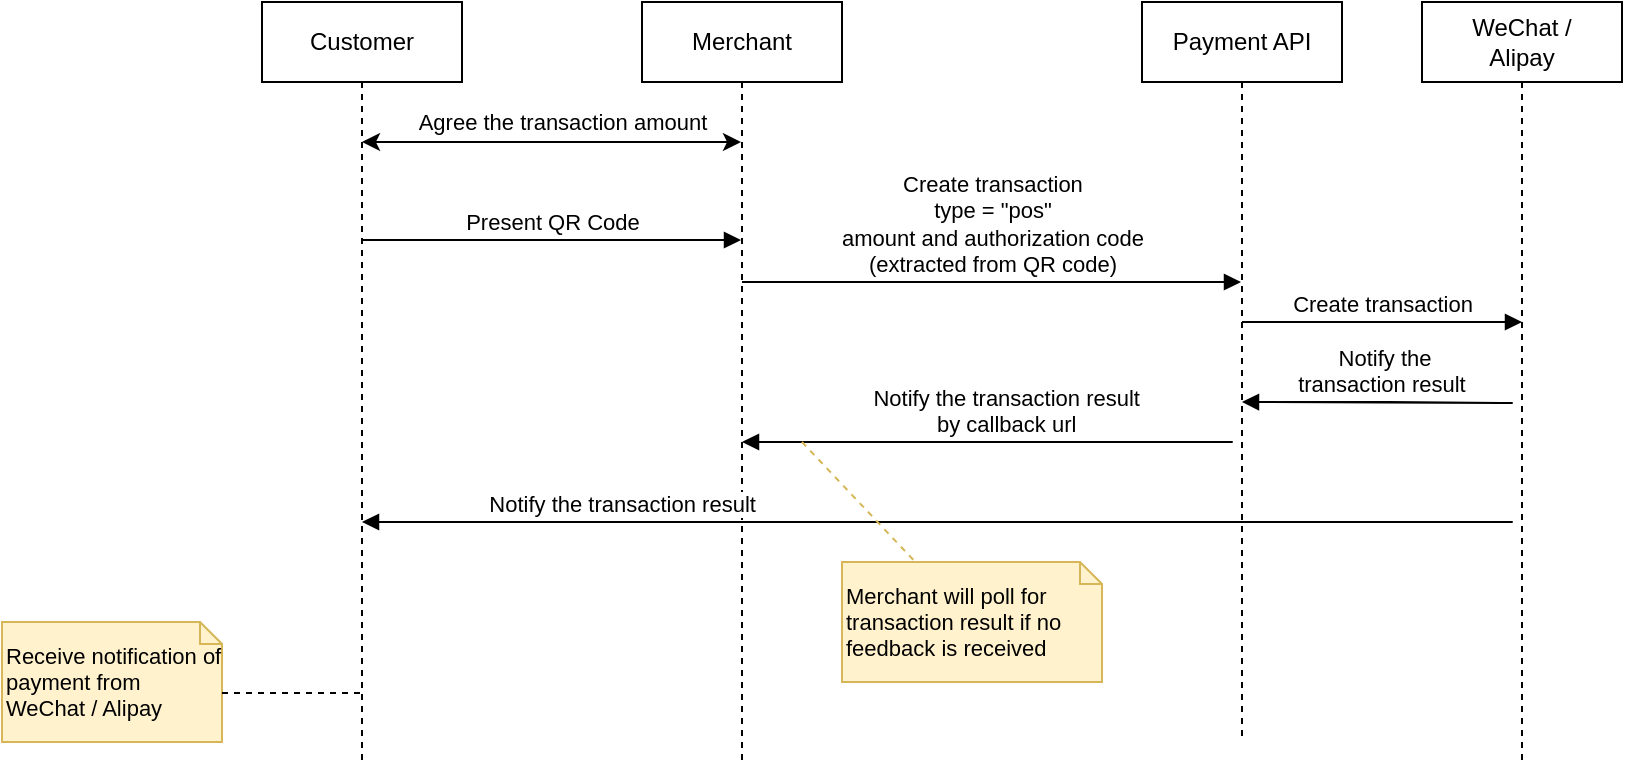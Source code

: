 <mxfile version="10.8.9" type="github"><diagram id="G8zJHlc3mpMMRuSSr7US" name="Customer Present QR Code"><mxGraphModel dx="870" dy="513" grid="1" gridSize="10" guides="1" tooltips="1" connect="1" arrows="1" fold="1" page="1" pageScale="1" pageWidth="850" pageHeight="1100" math="0" shadow="0"><root><mxCell id="0"/><mxCell id="1" parent="0"/><mxCell id="5Rms9vHx2ttxSU3Xt0zA-1" value="Customer" style="shape=umlLifeline;perimeter=lifelinePerimeter;whiteSpace=wrap;html=1;container=1;collapsible=0;recursiveResize=0;outlineConnect=0;" vertex="1" parent="1"><mxGeometry x="180" y="80" width="100" height="380" as="geometry"/></mxCell><mxCell id="5Rms9vHx2ttxSU3Xt0zA-2" value="Merchant" style="shape=umlLifeline;perimeter=lifelinePerimeter;whiteSpace=wrap;html=1;container=1;collapsible=0;recursiveResize=0;outlineConnect=0;" vertex="1" parent="1"><mxGeometry x="370" y="80" width="100" height="380" as="geometry"/></mxCell><mxCell id="5Rms9vHx2ttxSU3Xt0zA-3" value="Payment API" style="shape=umlLifeline;perimeter=lifelinePerimeter;whiteSpace=wrap;html=1;container=1;collapsible=0;recursiveResize=0;outlineConnect=0;" vertex="1" parent="1"><mxGeometry x="620" y="80" width="100" height="370" as="geometry"/></mxCell><mxCell id="5Rms9vHx2ttxSU3Xt0zA-4" value="Present QR Code" style="html=1;verticalAlign=bottom;endArrow=block;" edge="1" parent="1"><mxGeometry width="80" relative="1" as="geometry"><mxPoint x="229.5" y="199" as="sourcePoint"/><mxPoint x="419.5" y="199" as="targetPoint"/><Array as="points"><mxPoint x="300" y="199"/></Array></mxGeometry></mxCell><mxCell id="5Rms9vHx2ttxSU3Xt0zA-6" value="Create transaction&lt;br&gt;type = &quot;pos&quot;&lt;br&gt;amount&amp;nbsp;and authorization code &lt;br&gt;(extracted from QR code)&lt;br&gt;" style="html=1;verticalAlign=bottom;endArrow=block;" edge="1" parent="1" target="5Rms9vHx2ttxSU3Xt0zA-3"><mxGeometry width="80" relative="1" as="geometry"><mxPoint x="420" y="220" as="sourcePoint"/><mxPoint x="599.5" y="220" as="targetPoint"/><Array as="points"><mxPoint x="420" y="220"/></Array></mxGeometry></mxCell><mxCell id="5Rms9vHx2ttxSU3Xt0zA-15" value="Receive notification of payment from WeChat / Alipay" style="shape=note;whiteSpace=wrap;html=1;size=11;verticalAlign=top;align=left;spacingTop=4;fontSize=11;fillColor=#fff2cc;strokeColor=#d6b656;" vertex="1" parent="1"><mxGeometry x="50" y="390" width="110" height="60" as="geometry"/></mxCell><mxCell id="5Rms9vHx2ttxSU3Xt0zA-16" value="" style="endArrow=none;dashed=1;html=1;fontSize=11;exitX=0;exitY=0;exitDx=110;exitDy=35.5;exitPerimeter=0;" edge="1" parent="1" source="5Rms9vHx2ttxSU3Xt0zA-15" target="5Rms9vHx2ttxSU3Xt0zA-1"><mxGeometry width="50" height="50" relative="1" as="geometry"><mxPoint x="260" y="410" as="sourcePoint"/><mxPoint x="310" y="360" as="targetPoint"/></mxGeometry></mxCell><mxCell id="37hjQfcatKofUfimzw6z-1" value="WeChat / &lt;br&gt;Alipay" style="shape=umlLifeline;perimeter=lifelinePerimeter;whiteSpace=wrap;html=1;container=1;collapsible=0;recursiveResize=0;outlineConnect=0;" vertex="1" parent="1"><mxGeometry x="760" y="80" width="100" height="380" as="geometry"/></mxCell><mxCell id="37hjQfcatKofUfimzw6z-2" value="Create transaction&lt;br&gt;" style="html=1;verticalAlign=bottom;endArrow=block;" edge="1" parent="1"><mxGeometry width="80" relative="1" as="geometry"><mxPoint x="670" y="240" as="sourcePoint"/><mxPoint x="810" y="240" as="targetPoint"/><Array as="points"><mxPoint x="670" y="240"/></Array></mxGeometry></mxCell><mxCell id="Knkhg1sgML_DF7zbGIer-1" value="Notify the transaction result &lt;br&gt;&lt;div style=&quot;text-align: center&quot;&gt;by callback url&lt;/div&gt;" style="html=1;verticalAlign=bottom;endArrow=block;align=right;" edge="1" parent="1"><mxGeometry width="80" relative="1" as="geometry"><mxPoint x="519.5" y="300" as="sourcePoint"/><mxPoint x="420" y="300" as="targetPoint"/><Array as="points"><mxPoint x="670" y="300"/></Array></mxGeometry></mxCell><mxCell id="Knkhg1sgML_DF7zbGIer-2" value="Notify the &lt;br&gt;&lt;div style=&quot;text-align: center&quot;&gt;transaction&amp;nbsp;&lt;span style=&quot;text-align: center&quot;&gt;result&amp;nbsp;&lt;/span&gt;&lt;/div&gt;" style="html=1;verticalAlign=bottom;endArrow=block;align=center;" edge="1" parent="1"><mxGeometry x="-0.612" width="80" relative="1" as="geometry"><mxPoint x="689.5" y="280" as="sourcePoint"/><mxPoint x="670" y="280" as="targetPoint"/><Array as="points"><mxPoint x="810" y="280.5"/></Array><mxPoint x="1" as="offset"/></mxGeometry></mxCell><mxCell id="Knkhg1sgML_DF7zbGIer-3" value="Notify the transaction result&amp;nbsp;&lt;br&gt;" style="html=1;verticalAlign=bottom;endArrow=block;align=right;" edge="1" parent="1"><mxGeometry x="-0.81" width="80" relative="1" as="geometry"><mxPoint x="329.5" y="340" as="sourcePoint"/><mxPoint x="230" y="340" as="targetPoint"/><Array as="points"><mxPoint x="810" y="340"/></Array><mxPoint x="1" as="offset"/></mxGeometry></mxCell><mxCell id="Knkhg1sgML_DF7zbGIer-4" value="Agree the transaction amount" style="endArrow=classic;startArrow=classic;html=1;fontSize=11;align=center;" edge="1" parent="1" target="5Rms9vHx2ttxSU3Xt0zA-2"><mxGeometry x="0.055" y="10" width="50" height="50" relative="1" as="geometry"><mxPoint x="230" y="150" as="sourcePoint"/><mxPoint x="320" y="150" as="targetPoint"/><mxPoint as="offset"/></mxGeometry></mxCell><mxCell id="vGBI-vjvbpYIqX1knN4z-1" value="Merchant will poll for transaction result if no feedback is received" style="shape=note;whiteSpace=wrap;html=1;size=11;verticalAlign=top;align=left;spacingTop=4;fontSize=11;fillColor=#fff2cc;strokeColor=#d6b656;" vertex="1" parent="1"><mxGeometry x="470" y="360" width="130" height="60" as="geometry"/></mxCell><mxCell id="HQrYGmp9EkEBPgmHFyQC-1" value="" style="endArrow=none;dashed=1;html=1;fontSize=11;fillColor=#fff2cc;strokeColor=#d6b656;" edge="1" parent="1" target="vGBI-vjvbpYIqX1knN4z-1"><mxGeometry width="50" height="50" relative="1" as="geometry"><mxPoint x="450" y="300" as="sourcePoint"/><mxPoint x="539.688" y="505" as="targetPoint"/></mxGeometry></mxCell></root></mxGraphModel></diagram><diagram name="Customer Scan QR Code" id="6vLh-O7c04JKOWKTYj5F"><mxGraphModel dx="870" dy="513" grid="1" gridSize="10" guides="1" tooltips="1" connect="1" arrows="1" fold="1" page="1" pageScale="1" pageWidth="850" pageHeight="1100" math="0" shadow="0"><root><mxCell id="kIB1U62TPxkfSwIWkqos-0"/><mxCell id="kIB1U62TPxkfSwIWkqos-1" parent="kIB1U62TPxkfSwIWkqos-0"/><mxCell id="kIB1U62TPxkfSwIWkqos-2" value="Customer" style="shape=umlLifeline;perimeter=lifelinePerimeter;whiteSpace=wrap;html=1;container=1;collapsible=0;recursiveResize=0;outlineConnect=0;" vertex="1" parent="kIB1U62TPxkfSwIWkqos-1"><mxGeometry x="180" y="80" width="100" height="380" as="geometry"/></mxCell><mxCell id="kIB1U62TPxkfSwIWkqos-3" value="Merchant" style="shape=umlLifeline;perimeter=lifelinePerimeter;whiteSpace=wrap;html=1;container=1;collapsible=0;recursiveResize=0;outlineConnect=0;" vertex="1" parent="kIB1U62TPxkfSwIWkqos-1"><mxGeometry x="370" y="80" width="100" height="380" as="geometry"/></mxCell><mxCell id="kIB1U62TPxkfSwIWkqos-4" value="Payment API" style="shape=umlLifeline;perimeter=lifelinePerimeter;whiteSpace=wrap;html=1;container=1;collapsible=0;recursiveResize=0;outlineConnect=0;" vertex="1" parent="kIB1U62TPxkfSwIWkqos-1"><mxGeometry x="620" y="80" width="100" height="380" as="geometry"/></mxCell><mxCell id="kIB1U62TPxkfSwIWkqos-5" value="Scan QR code and&lt;br&gt;authorize payment&lt;br&gt;" style="html=1;verticalAlign=bottom;endArrow=block;" edge="1" parent="kIB1U62TPxkfSwIWkqos-1"><mxGeometry x="-0.705" width="80" relative="1" as="geometry"><mxPoint x="230" y="260" as="sourcePoint"/><mxPoint x="839.5" y="260" as="targetPoint"/><Array as="points"><mxPoint x="300.5" y="260"/></Array><mxPoint as="offset"/></mxGeometry></mxCell><mxCell id="kIB1U62TPxkfSwIWkqos-6" value="Create transaction&lt;br&gt;type = &quot;scan&quot;&lt;br&gt;&amp;nbsp;and amount&amp;nbsp;&lt;br&gt;" style="html=1;verticalAlign=bottom;endArrow=block;" edge="1" parent="kIB1U62TPxkfSwIWkqos-1"><mxGeometry width="80" relative="1" as="geometry"><mxPoint x="420" y="164" as="sourcePoint"/><mxPoint x="669.5" y="164" as="targetPoint"/><Array as="points"><mxPoint x="420" y="164"/></Array></mxGeometry></mxCell><mxCell id="kIB1U62TPxkfSwIWkqos-11" value="Receive notification of payment from WeChat / Alipay" style="shape=note;whiteSpace=wrap;html=1;size=11;verticalAlign=top;align=left;spacingTop=4;fontSize=11;fillColor=#fff2cc;strokeColor=#d6b656;" vertex="1" parent="kIB1U62TPxkfSwIWkqos-1"><mxGeometry x="70" y="350" width="110" height="60" as="geometry"/></mxCell><mxCell id="kIB1U62TPxkfSwIWkqos-12" value="" style="endArrow=none;dashed=1;html=1;fontSize=11;exitX=0;exitY=0;exitDx=110;exitDy=35.5;exitPerimeter=0;fillColor=#fff2cc;strokeColor=#d6b656;" edge="1" parent="kIB1U62TPxkfSwIWkqos-1" source="kIB1U62TPxkfSwIWkqos-11" target="kIB1U62TPxkfSwIWkqos-2"><mxGeometry width="50" height="50" relative="1" as="geometry"><mxPoint x="260" y="410" as="sourcePoint"/><mxPoint x="310" y="360" as="targetPoint"/></mxGeometry></mxCell><mxCell id="kIB1U62TPxkfSwIWkqos-13" value="Present QR Code" style="html=1;verticalAlign=bottom;endArrow=block;align=right;" edge="1" parent="kIB1U62TPxkfSwIWkqos-1"><mxGeometry width="80" relative="1" as="geometry"><mxPoint x="329.5" y="220" as="sourcePoint"/><mxPoint x="230" y="220" as="targetPoint"/><Array as="points"><mxPoint x="420" y="220"/></Array></mxGeometry></mxCell><mxCell id="WPm7Bw2VCVMLSQyeo1dL-0" value="Transaction id and &lt;br&gt;QR code in image url" style="html=1;verticalAlign=bottom;endArrow=open;dashed=1;endSize=8;" edge="1" parent="kIB1U62TPxkfSwIWkqos-1"><mxGeometry relative="1" as="geometry"><mxPoint x="669.5" y="200" as="sourcePoint"/><mxPoint x="420" y="200" as="targetPoint"/></mxGeometry></mxCell><mxCell id="WPm7Bw2VCVMLSQyeo1dL-1" value="What is the purpose of payment url?" style="shape=note;whiteSpace=wrap;html=1;size=11;verticalAlign=top;align=left;spacingTop=4;fontSize=11;fillColor=#fff2cc;strokeColor=#d6b656;" vertex="1" parent="kIB1U62TPxkfSwIWkqos-1"><mxGeometry x="690" y="180" width="110" height="50" as="geometry"/></mxCell><mxCell id="WPm7Bw2VCVMLSQyeo1dL-2" value="" style="endArrow=none;dashed=1;html=1;fontSize=11;entryX=0;entryY=0.5;entryDx=0;entryDy=0;entryPerimeter=0;fillColor=#fff2cc;strokeColor=#d6b656;" edge="1" parent="kIB1U62TPxkfSwIWkqos-1" target="WPm7Bw2VCVMLSQyeo1dL-1"><mxGeometry width="50" height="50" relative="1" as="geometry"><mxPoint x="650" y="200" as="sourcePoint"/><mxPoint x="239.5" y="396" as="targetPoint"/></mxGeometry></mxCell><mxCell id="WPm7Bw2VCVMLSQyeo1dL-5" value="WeChat / &lt;br&gt;Alipay" style="shape=umlLifeline;perimeter=lifelinePerimeter;whiteSpace=wrap;html=1;container=1;collapsible=0;recursiveResize=0;outlineConnect=0;" vertex="1" parent="kIB1U62TPxkfSwIWkqos-1"><mxGeometry x="790" y="80" width="100" height="380" as="geometry"/></mxCell><mxCell id="WPm7Bw2VCVMLSQyeo1dL-6" value="Notify the transaction result &lt;br&gt;&lt;div style=&quot;text-align: center&quot;&gt;by callback url&lt;/div&gt;" style="html=1;verticalAlign=bottom;endArrow=block;align=right;" edge="1" parent="kIB1U62TPxkfSwIWkqos-1"><mxGeometry width="80" relative="1" as="geometry"><mxPoint x="519.5" y="309" as="sourcePoint"/><mxPoint x="420" y="309" as="targetPoint"/><Array as="points"><mxPoint x="670" y="309"/></Array></mxGeometry></mxCell><mxCell id="WPm7Bw2VCVMLSQyeo1dL-7" value="Notify the transaction result&amp;nbsp;&lt;br&gt;" style="html=1;verticalAlign=bottom;endArrow=block;align=right;" edge="1" parent="kIB1U62TPxkfSwIWkqos-1"><mxGeometry width="80" relative="1" as="geometry"><mxPoint x="689.5" y="290" as="sourcePoint"/><mxPoint x="670" y="290" as="targetPoint"/><Array as="points"><mxPoint x="840" y="290"/></Array></mxGeometry></mxCell><mxCell id="WPm7Bw2VCVMLSQyeo1dL-8" value="Notify the transaction result&amp;nbsp;&lt;br&gt;" style="html=1;verticalAlign=bottom;endArrow=block;align=right;" edge="1" parent="kIB1U62TPxkfSwIWkqos-1"><mxGeometry x="-0.766" width="80" relative="1" as="geometry"><mxPoint x="249.5" y="342" as="sourcePoint"/><mxPoint x="230" y="342" as="targetPoint"/><Array as="points"><mxPoint x="840" y="342"/></Array><mxPoint as="offset"/></mxGeometry></mxCell><mxCell id="lUhW9DXVwyJwc8GxNSBU-0" value="Agree the transaction amount" style="endArrow=classic;startArrow=classic;html=1;fontSize=11;align=center;" edge="1" parent="kIB1U62TPxkfSwIWkqos-1"><mxGeometry x="0.055" y="10" width="50" height="50" relative="1" as="geometry"><mxPoint x="230" y="147" as="sourcePoint"/><mxPoint x="419.5" y="147" as="targetPoint"/><mxPoint as="offset"/></mxGeometry></mxCell><mxCell id="EY1qkSFTiUA9JzzNjhml-0" value="Merchant will poll for transaction result if no feedback is received" style="shape=note;whiteSpace=wrap;html=1;size=11;verticalAlign=top;align=left;spacingTop=4;fontSize=11;fillColor=#fff2cc;strokeColor=#d6b656;" vertex="1" parent="kIB1U62TPxkfSwIWkqos-1"><mxGeometry x="470" y="360" width="130" height="60" as="geometry"/></mxCell><mxCell id="EY1qkSFTiUA9JzzNjhml-1" value="" style="endArrow=none;dashed=1;html=1;fontSize=11;fillColor=#fff2cc;strokeColor=#d6b656;" edge="1" parent="kIB1U62TPxkfSwIWkqos-1" target="EY1qkSFTiUA9JzzNjhml-0"><mxGeometry width="50" height="50" relative="1" as="geometry"><mxPoint x="450" y="310" as="sourcePoint"/><mxPoint x="239.5" y="396" as="targetPoint"/></mxGeometry></mxCell></root></mxGraphModel></diagram><diagram name="Public Account Payment" id="n-Imzmo9QkGGp6f3DqWb"><mxGraphModel dx="870" dy="513" grid="1" gridSize="10" guides="1" tooltips="1" connect="1" arrows="1" fold="1" page="1" pageScale="1" pageWidth="850" pageHeight="1100" math="0" shadow="0"><root><mxCell id="132LvnjoOs3urQ_ykrz6-0"/><mxCell id="132LvnjoOs3urQ_ykrz6-1" parent="132LvnjoOs3urQ_ykrz6-0"/><mxCell id="132LvnjoOs3urQ_ykrz6-2" value="Customer" style="shape=umlLifeline;perimeter=lifelinePerimeter;whiteSpace=wrap;html=1;container=1;collapsible=0;recursiveResize=0;outlineConnect=0;" vertex="1" parent="132LvnjoOs3urQ_ykrz6-1"><mxGeometry x="180" y="80" width="100" height="450" as="geometry"/></mxCell><mxCell id="132LvnjoOs3urQ_ykrz6-3" value="Merchant" style="shape=umlLifeline;perimeter=lifelinePerimeter;whiteSpace=wrap;html=1;container=1;collapsible=0;recursiveResize=0;outlineConnect=0;" vertex="1" parent="132LvnjoOs3urQ_ykrz6-1"><mxGeometry x="370" y="80" width="100" height="450" as="geometry"/></mxCell><mxCell id="132LvnjoOs3urQ_ykrz6-4" value="Payment API" style="shape=umlLifeline;perimeter=lifelinePerimeter;whiteSpace=wrap;html=1;container=1;collapsible=0;recursiveResize=0;outlineConnect=0;" vertex="1" parent="132LvnjoOs3urQ_ykrz6-1"><mxGeometry x="620" y="80" width="100" height="450" as="geometry"/></mxCell><mxCell id="132LvnjoOs3urQ_ykrz6-6" value="Create transaction&lt;br&gt;type = &quot;mp&quot;, amount, customer's open id&lt;br&gt;" style="html=1;verticalAlign=bottom;endArrow=block;" edge="1" parent="132LvnjoOs3urQ_ykrz6-1"><mxGeometry width="80" relative="1" as="geometry"><mxPoint x="420" y="270" as="sourcePoint"/><mxPoint x="669.5" y="270" as="targetPoint"/><Array as="points"><mxPoint x="420" y="270"/></Array></mxGeometry></mxCell><mxCell id="132LvnjoOs3urQ_ykrz6-15" value="WeChat / &lt;br&gt;Alipay" style="shape=umlLifeline;perimeter=lifelinePerimeter;whiteSpace=wrap;html=1;container=1;collapsible=0;recursiveResize=0;outlineConnect=0;" vertex="1" parent="132LvnjoOs3urQ_ykrz6-1"><mxGeometry x="790" y="80" width="100" height="450" as="geometry"/></mxCell><mxCell id="132LvnjoOs3urQ_ykrz6-19" value="Notify the transaction result&amp;nbsp;&lt;br&gt;" style="html=1;verticalAlign=bottom;endArrow=block;align=right;" edge="1" parent="132LvnjoOs3urQ_ykrz6-1"><mxGeometry x="-0.766" width="80" relative="1" as="geometry"><mxPoint x="249.5" y="500" as="sourcePoint"/><mxPoint x="230" y="500" as="targetPoint"/><Array as="points"><mxPoint x="840" y="500"/></Array><mxPoint as="offset"/></mxGeometry></mxCell><mxCell id="132LvnjoOs3urQ_ykrz6-21" value="Place order on website&lt;br&gt;" style="html=1;verticalAlign=bottom;endArrow=block;" edge="1" parent="132LvnjoOs3urQ_ykrz6-1"><mxGeometry x="0.003" width="80" relative="1" as="geometry"><mxPoint x="230" y="150" as="sourcePoint"/><mxPoint x="419.5" y="150" as="targetPoint"/><Array as="points"><mxPoint x="230" y="150"/></Array><mxPoint as="offset"/></mxGeometry></mxCell><mxCell id="132LvnjoOs3urQ_ykrz6-23" value="Show web page with&amp;nbsp;payment URL&lt;br&gt;presented in link or QR code&amp;nbsp;" style="html=1;verticalAlign=bottom;endArrow=open;dashed=1;endSize=8;" edge="1" parent="132LvnjoOs3urQ_ykrz6-1"><mxGeometry relative="1" as="geometry"><mxPoint x="420" y="330.5" as="sourcePoint"/><mxPoint x="230" y="330" as="targetPoint"/></mxGeometry></mxCell><mxCell id="132LvnjoOs3urQ_ykrz6-24" value="Go to the URL by click on the link or scan QR code&lt;br&gt;" style="html=1;verticalAlign=bottom;endArrow=block;align=left;" edge="1" parent="132LvnjoOs3urQ_ykrz6-1"><mxGeometry x="-0.705" width="80" relative="1" as="geometry"><mxPoint x="230.5" y="360.5" as="sourcePoint"/><mxPoint x="670" y="360.5" as="targetPoint"/><Array as="points"><mxPoint x="301" y="360.5"/></Array><mxPoint as="offset"/></mxGeometry></mxCell><mxCell id="132LvnjoOs3urQ_ykrz6-25" value="Transaction id with payment URL" style="html=1;verticalAlign=bottom;endArrow=open;dashed=1;endSize=8;" edge="1" parent="132LvnjoOs3urQ_ykrz6-1"><mxGeometry relative="1" as="geometry"><mxPoint x="669.5" y="298.5" as="sourcePoint"/><mxPoint x="419.5" y="298.5" as="targetPoint"/><Array as="points"><mxPoint x="440" y="298.5"/></Array></mxGeometry></mxCell><mxCell id="132LvnjoOs3urQ_ykrz6-27" value="Transaction result via redirect URL" style="html=1;verticalAlign=bottom;endArrow=block;align=right;" edge="1" parent="132LvnjoOs3urQ_ykrz6-1"><mxGeometry width="80" relative="1" as="geometry"><mxPoint x="519.5" y="446" as="sourcePoint"/><mxPoint x="420" y="446" as="targetPoint"/><Array as="points"><mxPoint x="670" y="446"/></Array></mxGeometry></mxCell><mxCell id="132LvnjoOs3urQ_ykrz6-28" value="Authorize payment&lt;br&gt;" style="html=1;verticalAlign=bottom;endArrow=block;" edge="1" parent="132LvnjoOs3urQ_ykrz6-1"><mxGeometry x="-0.705" width="80" relative="1" as="geometry"><mxPoint x="230.5" y="388.5" as="sourcePoint"/><mxPoint x="840" y="388.5" as="targetPoint"/><Array as="points"><mxPoint x="301" y="388.5"/></Array><mxPoint as="offset"/></mxGeometry></mxCell><mxCell id="mvGKvkVDRy7NbgKy7zDz-0" value="Notify the transaction result&amp;nbsp;&lt;br&gt;" style="html=1;verticalAlign=bottom;endArrow=block;align=right;" edge="1" parent="132LvnjoOs3urQ_ykrz6-1"><mxGeometry width="80" relative="1" as="geometry"><mxPoint x="689.5" y="419.5" as="sourcePoint"/><mxPoint x="670" y="419.5" as="targetPoint"/><Array as="points"><mxPoint x="840" y="419.5"/></Array></mxGeometry></mxCell><mxCell id="_a9eVMjfhWJzY2r0Ejwz-0" value="Request for authorization&lt;br&gt;" style="html=1;verticalAlign=bottom;endArrow=block;" edge="1" parent="132LvnjoOs3urQ_ykrz6-1"><mxGeometry width="80" relative="1" as="geometry"><mxPoint x="420" y="170" as="sourcePoint"/><mxPoint x="839.5" y="170" as="targetPoint"/><Array as="points"><mxPoint x="420" y="170"/></Array></mxGeometry></mxCell><mxCell id="_a9eVMjfhWJzY2r0Ejwz-1" value="Grant authorization&lt;br&gt;" style="html=1;verticalAlign=bottom;endArrow=block;" edge="1" parent="132LvnjoOs3urQ_ykrz6-1"><mxGeometry width="80" relative="1" as="geometry"><mxPoint x="230" y="197" as="sourcePoint"/><mxPoint x="839.5" y="197" as="targetPoint"/><Array as="points"><mxPoint x="230" y="197"/></Array></mxGeometry></mxCell><mxCell id="_a9eVMjfhWJzY2r0Ejwz-2" value="access token, open id" style="html=1;verticalAlign=bottom;endArrow=open;dashed=1;endSize=8;" edge="1" parent="132LvnjoOs3urQ_ykrz6-1"><mxGeometry relative="1" as="geometry"><mxPoint x="840" y="220" as="sourcePoint"/><mxPoint x="419.5" y="220" as="targetPoint"/><Array as="points"><mxPoint x="610.5" y="220"/></Array></mxGeometry></mxCell><mxCell id="ldrWlqOTG34mlzo7D1JJ-0" value="Merchant will poll for transaction result if no feedback is received" style="shape=note;whiteSpace=wrap;html=1;size=11;verticalAlign=top;align=left;spacingTop=4;fontSize=11;fillColor=#fff2cc;strokeColor=#d6b656;" vertex="1" parent="132LvnjoOs3urQ_ykrz6-1"><mxGeometry x="520" y="505" width="130" height="50" as="geometry"/></mxCell><mxCell id="COdv1GAW1hLN4z88Mahr-0" value="" style="endArrow=none;dashed=1;html=1;fontSize=11;fillColor=#fff2cc;strokeColor=#d6b656;" edge="1" parent="132LvnjoOs3urQ_ykrz6-1" target="ldrWlqOTG34mlzo7D1JJ-0"><mxGeometry width="50" height="50" relative="1" as="geometry"><mxPoint x="440" y="450" as="sourcePoint"/><mxPoint x="229.5" y="386" as="targetPoint"/></mxGeometry></mxCell><mxCell id="COdv1GAW1hLN4z88Mahr-1" value="Transaction acknowledgement" style="html=1;verticalAlign=bottom;endArrow=open;dashed=1;endSize=8;" edge="1" parent="132LvnjoOs3urQ_ykrz6-1"><mxGeometry relative="1" as="geometry"><mxPoint x="420" y="466.5" as="sourcePoint"/><mxPoint x="230" y="466" as="targetPoint"/></mxGeometry></mxCell></root></mxGraphModel></diagram><diagram name="Mini Program" id="rNYPYuXiUuJcWcJJ5DSO"><mxGraphModel dx="870" dy="513" grid="1" gridSize="10" guides="1" tooltips="1" connect="1" arrows="1" fold="1" page="1" pageScale="1" pageWidth="850" pageHeight="1100" math="0" shadow="0"><root><mxCell id="bKoxrt11Apzz08o8XHNy-0"/><mxCell id="bKoxrt11Apzz08o8XHNy-1" parent="bKoxrt11Apzz08o8XHNy-0"/><mxCell id="bKoxrt11Apzz08o8XHNy-2" value="Customer" style="shape=umlLifeline;perimeter=lifelinePerimeter;whiteSpace=wrap;html=1;container=1;collapsible=0;recursiveResize=0;outlineConnect=0;" vertex="1" parent="bKoxrt11Apzz08o8XHNy-1"><mxGeometry x="180" y="80" width="100" height="430" as="geometry"/></mxCell><mxCell id="bKoxrt11Apzz08o8XHNy-3" value="Merchant&lt;br&gt;(Mini Program)&lt;br&gt;" style="shape=umlLifeline;perimeter=lifelinePerimeter;whiteSpace=wrap;html=1;container=1;collapsible=0;recursiveResize=0;outlineConnect=0;" vertex="1" parent="bKoxrt11Apzz08o8XHNy-1"><mxGeometry x="370" y="80" width="100" height="430" as="geometry"/></mxCell><mxCell id="bKoxrt11Apzz08o8XHNy-4" value="Payment API" style="shape=umlLifeline;perimeter=lifelinePerimeter;whiteSpace=wrap;html=1;container=1;collapsible=0;recursiveResize=0;outlineConnect=0;" vertex="1" parent="bKoxrt11Apzz08o8XHNy-1"><mxGeometry x="620" y="80" width="100" height="430" as="geometry"/></mxCell><mxCell id="bKoxrt11Apzz08o8XHNy-5" value="Create transaction&lt;br&gt;type = &quot;mp&quot;&lt;br&gt;&amp;nbsp;and amount&amp;nbsp;&lt;br&gt;" style="html=1;verticalAlign=bottom;endArrow=block;" edge="1" parent="bKoxrt11Apzz08o8XHNy-1"><mxGeometry width="80" relative="1" as="geometry"><mxPoint x="420" y="164" as="sourcePoint"/><mxPoint x="669.5" y="164" as="targetPoint"/><Array as="points"><mxPoint x="420" y="164"/></Array></mxGeometry></mxCell><mxCell id="bKoxrt11Apzz08o8XHNy-6" value="Inquire transaction by id&lt;br&gt;" style="html=1;verticalAlign=bottom;endArrow=block;" edge="1" parent="bKoxrt11Apzz08o8XHNy-1"><mxGeometry width="80" relative="1" as="geometry"><mxPoint x="420" y="421" as="sourcePoint"/><mxPoint x="669.5" y="421" as="targetPoint"/><Array as="points"><mxPoint x="420" y="421"/></Array></mxGeometry></mxCell><mxCell id="bKoxrt11Apzz08o8XHNy-7" value="Transaction status" style="html=1;verticalAlign=bottom;endArrow=open;dashed=1;endSize=8;" edge="1" parent="bKoxrt11Apzz08o8XHNy-1"><mxGeometry relative="1" as="geometry"><mxPoint x="670" y="441" as="sourcePoint"/><mxPoint x="420.5" y="441" as="targetPoint"/></mxGeometry></mxCell><mxCell id="bKoxrt11Apzz08o8XHNy-8" value="How to obtain OpenID?" style="shape=note;whiteSpace=wrap;html=1;size=11;verticalAlign=top;align=left;spacingTop=4;fontSize=11;fillColor=#fff2cc;strokeColor=#d6b656;" vertex="1" parent="bKoxrt11Apzz08o8XHNy-1"><mxGeometry x="710" y="150" width="110" height="40" as="geometry"/></mxCell><mxCell id="bKoxrt11Apzz08o8XHNy-9" value="" style="endArrow=none;dashed=1;html=1;fontSize=11;fillColor=#fff2cc;strokeColor=#d6b656;entryX=0;entryY=0;entryDx=0;entryDy=0;entryPerimeter=0;" edge="1" parent="bKoxrt11Apzz08o8XHNy-1" target="bKoxrt11Apzz08o8XHNy-8"><mxGeometry width="50" height="50" relative="1" as="geometry"><mxPoint x="670" y="170" as="sourcePoint"/><mxPoint x="700" y="240" as="targetPoint"/><Array as="points"/></mxGeometry></mxCell><mxCell id="bKoxrt11Apzz08o8XHNy-10" value="WeChat / &lt;br&gt;Alipay" style="shape=umlLifeline;perimeter=lifelinePerimeter;whiteSpace=wrap;html=1;container=1;collapsible=0;recursiveResize=0;outlineConnect=0;" vertex="1" parent="bKoxrt11Apzz08o8XHNy-1"><mxGeometry x="790" y="80" width="100" height="430" as="geometry"/></mxCell><mxCell id="bKoxrt11Apzz08o8XHNy-11" value="Polling for update if no result received" style="shape=umlFrame;whiteSpace=wrap;html=1;width=200;height=24;fontSize=11;align=left;" vertex="1" parent="bKoxrt11Apzz08o8XHNy-1"><mxGeometry x="410" y="367" width="270" height="81" as="geometry"/></mxCell><mxCell id="bKoxrt11Apzz08o8XHNy-12" value="Notify the transaction result&amp;nbsp;&lt;br&gt;" style="html=1;verticalAlign=bottom;endArrow=block;align=right;" edge="1" parent="bKoxrt11Apzz08o8XHNy-1"><mxGeometry x="-0.766" width="80" relative="1" as="geometry"><mxPoint x="249.5" y="480" as="sourcePoint"/><mxPoint x="230" y="480" as="targetPoint"/><Array as="points"><mxPoint x="840" y="480"/></Array><mxPoint as="offset"/></mxGeometry></mxCell><mxCell id="bKoxrt11Apzz08o8XHNy-13" value="Place order on website&lt;br&gt;" style="html=1;verticalAlign=bottom;endArrow=block;" edge="1" parent="bKoxrt11Apzz08o8XHNy-1"><mxGeometry width="80" relative="1" as="geometry"><mxPoint x="230" y="143" as="sourcePoint"/><mxPoint x="419.5" y="143" as="targetPoint"/><Array as="points"><mxPoint x="230" y="143"/></Array></mxGeometry></mxCell><mxCell id="bKoxrt11Apzz08o8XHNy-14" value="Show web page with&amp;nbsp;payment URL&lt;br&gt;presented in link or QR code&amp;nbsp;" style="html=1;verticalAlign=bottom;endArrow=open;dashed=1;endSize=8;" edge="1" parent="bKoxrt11Apzz08o8XHNy-1"><mxGeometry relative="1" as="geometry"><mxPoint x="420" y="230" as="sourcePoint"/><mxPoint x="230" y="229.5" as="targetPoint"/></mxGeometry></mxCell><mxCell id="bKoxrt11Apzz08o8XHNy-15" value="Go to the URL by click on the link or scan QR code&lt;br&gt;" style="html=1;verticalAlign=bottom;endArrow=block;align=left;" edge="1" parent="bKoxrt11Apzz08o8XHNy-1"><mxGeometry x="-0.705" width="80" relative="1" as="geometry"><mxPoint x="230.5" y="260" as="sourcePoint"/><mxPoint x="670" y="260" as="targetPoint"/><Array as="points"><mxPoint x="301" y="260"/></Array><mxPoint as="offset"/></mxGeometry></mxCell><mxCell id="bKoxrt11Apzz08o8XHNy-16" value="Transaction id with payment URL" style="html=1;verticalAlign=bottom;endArrow=open;dashed=1;endSize=8;" edge="1" parent="bKoxrt11Apzz08o8XHNy-1"><mxGeometry relative="1" as="geometry"><mxPoint x="669.5" y="198" as="sourcePoint"/><mxPoint x="419.5" y="198" as="targetPoint"/><Array as="points"><mxPoint x="440" y="198"/></Array></mxGeometry></mxCell><mxCell id="bKoxrt11Apzz08o8XHNy-17" value="Transaction result by redirect URL" style="html=1;verticalAlign=bottom;endArrow=block;align=right;" edge="1" parent="bKoxrt11Apzz08o8XHNy-1"><mxGeometry width="80" relative="1" as="geometry"><mxPoint x="519.5" y="349.5" as="sourcePoint"/><mxPoint x="420" y="349.5" as="targetPoint"/><Array as="points"><mxPoint x="670" y="349.5"/></Array></mxGeometry></mxCell><mxCell id="bKoxrt11Apzz08o8XHNy-18" value="Authorize payment&lt;br&gt;" style="html=1;verticalAlign=bottom;endArrow=block;" edge="1" parent="bKoxrt11Apzz08o8XHNy-1"><mxGeometry x="-0.705" width="80" relative="1" as="geometry"><mxPoint x="230.5" y="295" as="sourcePoint"/><mxPoint x="840" y="295" as="targetPoint"/><Array as="points"><mxPoint x="301" y="295"/></Array><mxPoint as="offset"/></mxGeometry></mxCell><mxCell id="bKoxrt11Apzz08o8XHNy-19" value="Notify the transaction result&amp;nbsp;&lt;br&gt;" style="html=1;verticalAlign=bottom;endArrow=block;align=right;" edge="1" parent="bKoxrt11Apzz08o8XHNy-1"><mxGeometry width="80" relative="1" as="geometry"><mxPoint x="689.5" y="320" as="sourcePoint"/><mxPoint x="670" y="320" as="targetPoint"/><Array as="points"><mxPoint x="840" y="320"/></Array></mxGeometry></mxCell></root></mxGraphModel></diagram></mxfile>